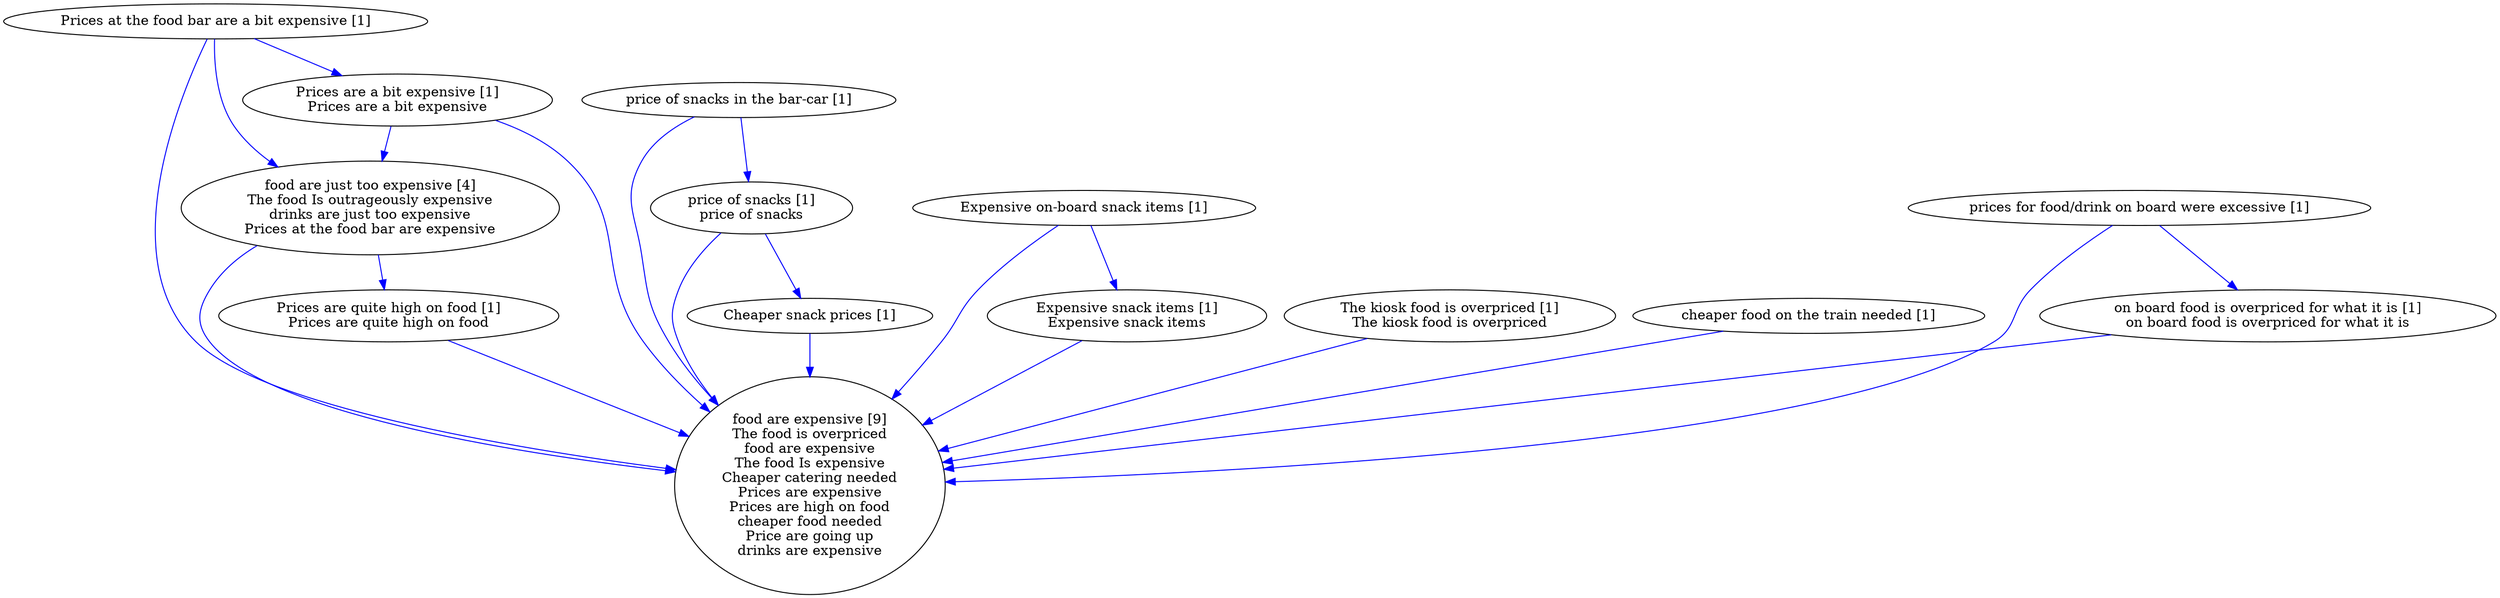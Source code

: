 digraph collapsedGraph {
"food are expensive [9]\nThe food is overpriced\nfood are expensive\nThe food Is expensive\nCheaper catering needed\nPrices are expensive\nPrices are high on food\ncheaper food needed\nPrice are going up\ndrinks are expensive""food are just too expensive [4]\nThe food Is outrageously expensive\ndrinks are just too expensive\nPrices at the food bar are expensive""Cheaper snack prices [1]""Expensive on-board snack items [1]""Expensive snack items [1]\nExpensive snack items""Prices are quite high on food [1]\nPrices are quite high on food""Prices at the food bar are a bit expensive [1]""Prices are a bit expensive [1]\nPrices are a bit expensive""The kiosk food is overpriced [1]\nThe kiosk food is overpriced""cheaper food on the train needed [1]""on board food is overpriced for what it is [1]\non board food is overpriced for what it is""price of snacks in the bar-car [1]""price of snacks [1]\nprice of snacks""prices for food/drink on board were excessive [1]""Expensive on-board snack items [1]" -> "Expensive snack items [1]\nExpensive snack items" [color=blue]
"Prices are quite high on food [1]\nPrices are quite high on food" -> "food are expensive [9]\nThe food is overpriced\nfood are expensive\nThe food Is expensive\nCheaper catering needed\nPrices are expensive\nPrices are high on food\ncheaper food needed\nPrice are going up\ndrinks are expensive" [color=blue]
"Prices at the food bar are a bit expensive [1]" -> "Prices are a bit expensive [1]\nPrices are a bit expensive" [color=blue]
"food are just too expensive [4]\nThe food Is outrageously expensive\ndrinks are just too expensive\nPrices at the food bar are expensive" -> "Prices are quite high on food [1]\nPrices are quite high on food" [color=blue]
"Cheaper snack prices [1]" -> "food are expensive [9]\nThe food is overpriced\nfood are expensive\nThe food Is expensive\nCheaper catering needed\nPrices are expensive\nPrices are high on food\ncheaper food needed\nPrice are going up\ndrinks are expensive" [color=blue]
"Expensive snack items [1]\nExpensive snack items" -> "food are expensive [9]\nThe food is overpriced\nfood are expensive\nThe food Is expensive\nCheaper catering needed\nPrices are expensive\nPrices are high on food\ncheaper food needed\nPrice are going up\ndrinks are expensive" [color=blue]
"Prices at the food bar are a bit expensive [1]" -> "food are expensive [9]\nThe food is overpriced\nfood are expensive\nThe food Is expensive\nCheaper catering needed\nPrices are expensive\nPrices are high on food\ncheaper food needed\nPrice are going up\ndrinks are expensive" [color=blue]
"food are just too expensive [4]\nThe food Is outrageously expensive\ndrinks are just too expensive\nPrices at the food bar are expensive" -> "food are expensive [9]\nThe food is overpriced\nfood are expensive\nThe food Is expensive\nCheaper catering needed\nPrices are expensive\nPrices are high on food\ncheaper food needed\nPrice are going up\ndrinks are expensive" [color=blue]
"Prices are a bit expensive [1]\nPrices are a bit expensive" -> "food are expensive [9]\nThe food is overpriced\nfood are expensive\nThe food Is expensive\nCheaper catering needed\nPrices are expensive\nPrices are high on food\ncheaper food needed\nPrice are going up\ndrinks are expensive" [color=blue]
"Expensive on-board snack items [1]" -> "food are expensive [9]\nThe food is overpriced\nfood are expensive\nThe food Is expensive\nCheaper catering needed\nPrices are expensive\nPrices are high on food\ncheaper food needed\nPrice are going up\ndrinks are expensive" [color=blue]
"Prices at the food bar are a bit expensive [1]" -> "food are just too expensive [4]\nThe food Is outrageously expensive\ndrinks are just too expensive\nPrices at the food bar are expensive" [color=blue]
"The kiosk food is overpriced [1]\nThe kiosk food is overpriced" -> "food are expensive [9]\nThe food is overpriced\nfood are expensive\nThe food Is expensive\nCheaper catering needed\nPrices are expensive\nPrices are high on food\ncheaper food needed\nPrice are going up\ndrinks are expensive" [color=blue]
"cheaper food on the train needed [1]" -> "food are expensive [9]\nThe food is overpriced\nfood are expensive\nThe food Is expensive\nCheaper catering needed\nPrices are expensive\nPrices are high on food\ncheaper food needed\nPrice are going up\ndrinks are expensive" [color=blue]
"Prices are a bit expensive [1]\nPrices are a bit expensive" -> "food are just too expensive [4]\nThe food Is outrageously expensive\ndrinks are just too expensive\nPrices at the food bar are expensive" [color=blue]
"on board food is overpriced for what it is [1]\non board food is overpriced for what it is" -> "food are expensive [9]\nThe food is overpriced\nfood are expensive\nThe food Is expensive\nCheaper catering needed\nPrices are expensive\nPrices are high on food\ncheaper food needed\nPrice are going up\ndrinks are expensive" [color=blue]
"price of snacks in the bar-car [1]" -> "price of snacks [1]\nprice of snacks" [color=blue]
"price of snacks [1]\nprice of snacks" -> "food are expensive [9]\nThe food is overpriced\nfood are expensive\nThe food Is expensive\nCheaper catering needed\nPrices are expensive\nPrices are high on food\ncheaper food needed\nPrice are going up\ndrinks are expensive" [color=blue]
"price of snacks [1]\nprice of snacks" -> "Cheaper snack prices [1]" [color=blue]
"price of snacks in the bar-car [1]" -> "food are expensive [9]\nThe food is overpriced\nfood are expensive\nThe food Is expensive\nCheaper catering needed\nPrices are expensive\nPrices are high on food\ncheaper food needed\nPrice are going up\ndrinks are expensive" [color=blue]
"prices for food/drink on board were excessive [1]" -> "on board food is overpriced for what it is [1]\non board food is overpriced for what it is" [color=blue]
"prices for food/drink on board were excessive [1]" -> "food are expensive [9]\nThe food is overpriced\nfood are expensive\nThe food Is expensive\nCheaper catering needed\nPrices are expensive\nPrices are high on food\ncheaper food needed\nPrice are going up\ndrinks are expensive" [color=blue]
}
